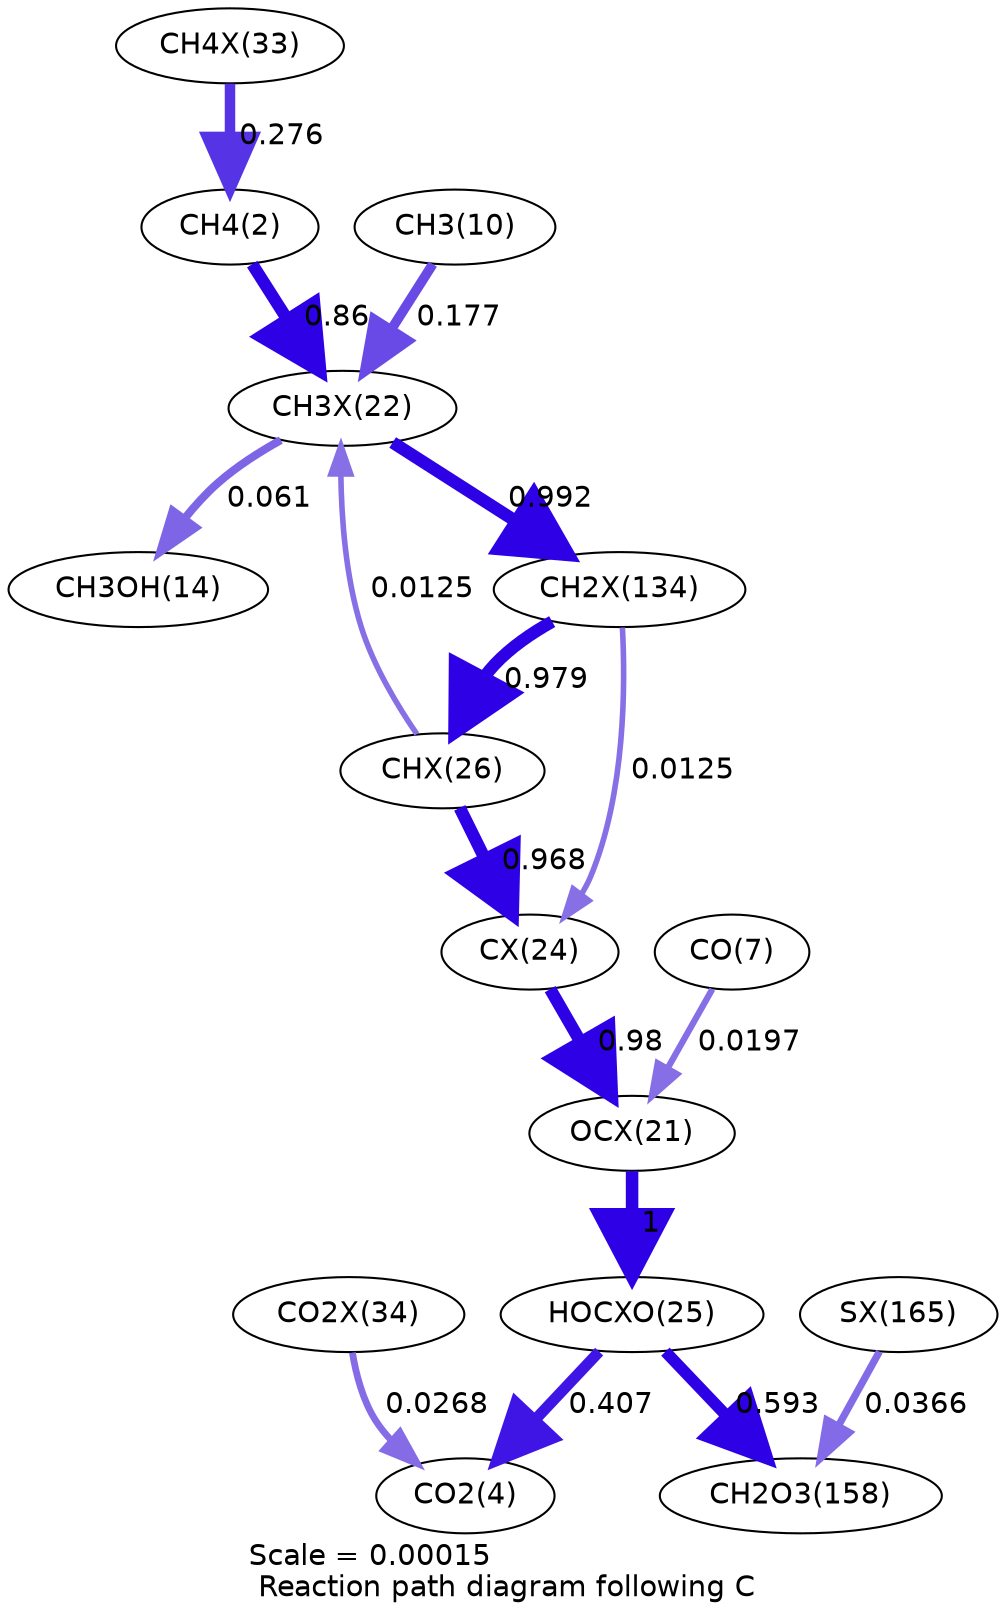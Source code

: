 digraph reaction_paths {
center=1;
s41 -> s4[fontname="Helvetica", penwidth=5.03, arrowsize=2.51, color="0.7, 0.776, 0.9"
, label=" 0.276"];
s4 -> s35[fontname="Helvetica", penwidth=5.89, arrowsize=2.94, color="0.7, 1.36, 0.9"
, label=" 0.86"];
s12 -> s35[fontname="Helvetica", penwidth=4.69, arrowsize=2.35, color="0.7, 0.677, 0.9"
, label=" 0.177"];
s35 -> s16[fontname="Helvetica", penwidth=3.89, arrowsize=1.94, color="0.7, 0.561, 0.9"
, label=" 0.061"];
s35 -> s49[fontname="Helvetica", penwidth=5.99, arrowsize=3, color="0.7, 1.49, 0.9"
, label=" 0.992"];
s39 -> s35[fontname="Helvetica", penwidth=2.69, arrowsize=1.35, color="0.7, 0.513, 0.9"
, label=" 0.0125"];
s49 -> s39[fontname="Helvetica", penwidth=5.98, arrowsize=2.99, color="0.7, 1.48, 0.9"
, label=" 0.979"];
s49 -> s37[fontname="Helvetica", penwidth=2.69, arrowsize=1.35, color="0.7, 0.513, 0.9"
, label=" 0.0125"];
s39 -> s37[fontname="Helvetica", penwidth=5.98, arrowsize=2.99, color="0.7, 1.47, 0.9"
, label=" 0.968"];
s37 -> s34[fontname="Helvetica", penwidth=5.98, arrowsize=2.99, color="0.7, 1.48, 0.9"
, label=" 0.98"];
s9 -> s34[fontname="Helvetica", penwidth=3.03, arrowsize=1.52, color="0.7, 0.52, 0.9"
, label=" 0.0197"];
s34 -> s38[fontname="Helvetica", penwidth=6, arrowsize=3, color="0.7, 1.5, 0.9"
, label=" 1"];
s38 -> s6[fontname="Helvetica", penwidth=5.32, arrowsize=2.66, color="0.7, 0.907, 0.9"
, label=" 0.407"];
s42 -> s6[fontname="Helvetica", penwidth=3.27, arrowsize=1.63, color="0.7, 0.527, 0.9"
, label=" 0.0268"];
s38 -> s29[fontname="Helvetica", penwidth=5.61, arrowsize=2.8, color="0.7, 1.09, 0.9"
, label=" 0.593"];
s57 -> s29[fontname="Helvetica", penwidth=3.5, arrowsize=1.75, color="0.7, 0.537, 0.9"
, label=" 0.0366"];
s4 [ fontname="Helvetica", label="CH4(2)"];
s6 [ fontname="Helvetica", label="CO2(4)"];
s9 [ fontname="Helvetica", label="CO(7)"];
s12 [ fontname="Helvetica", label="CH3(10)"];
s16 [ fontname="Helvetica", label="CH3OH(14)"];
s29 [ fontname="Helvetica", label="CH2O3(158)"];
s34 [ fontname="Helvetica", label="OCX(21)"];
s35 [ fontname="Helvetica", label="CH3X(22)"];
s37 [ fontname="Helvetica", label="CX(24)"];
s38 [ fontname="Helvetica", label="HOCXO(25)"];
s39 [ fontname="Helvetica", label="CHX(26)"];
s41 [ fontname="Helvetica", label="CH4X(33)"];
s42 [ fontname="Helvetica", label="CO2X(34)"];
s49 [ fontname="Helvetica", label="CH2X(134)"];
s57 [ fontname="Helvetica", label="SX(165)"];
 label = "Scale = 0.00015\l Reaction path diagram following C";
 fontname = "Helvetica";
}
